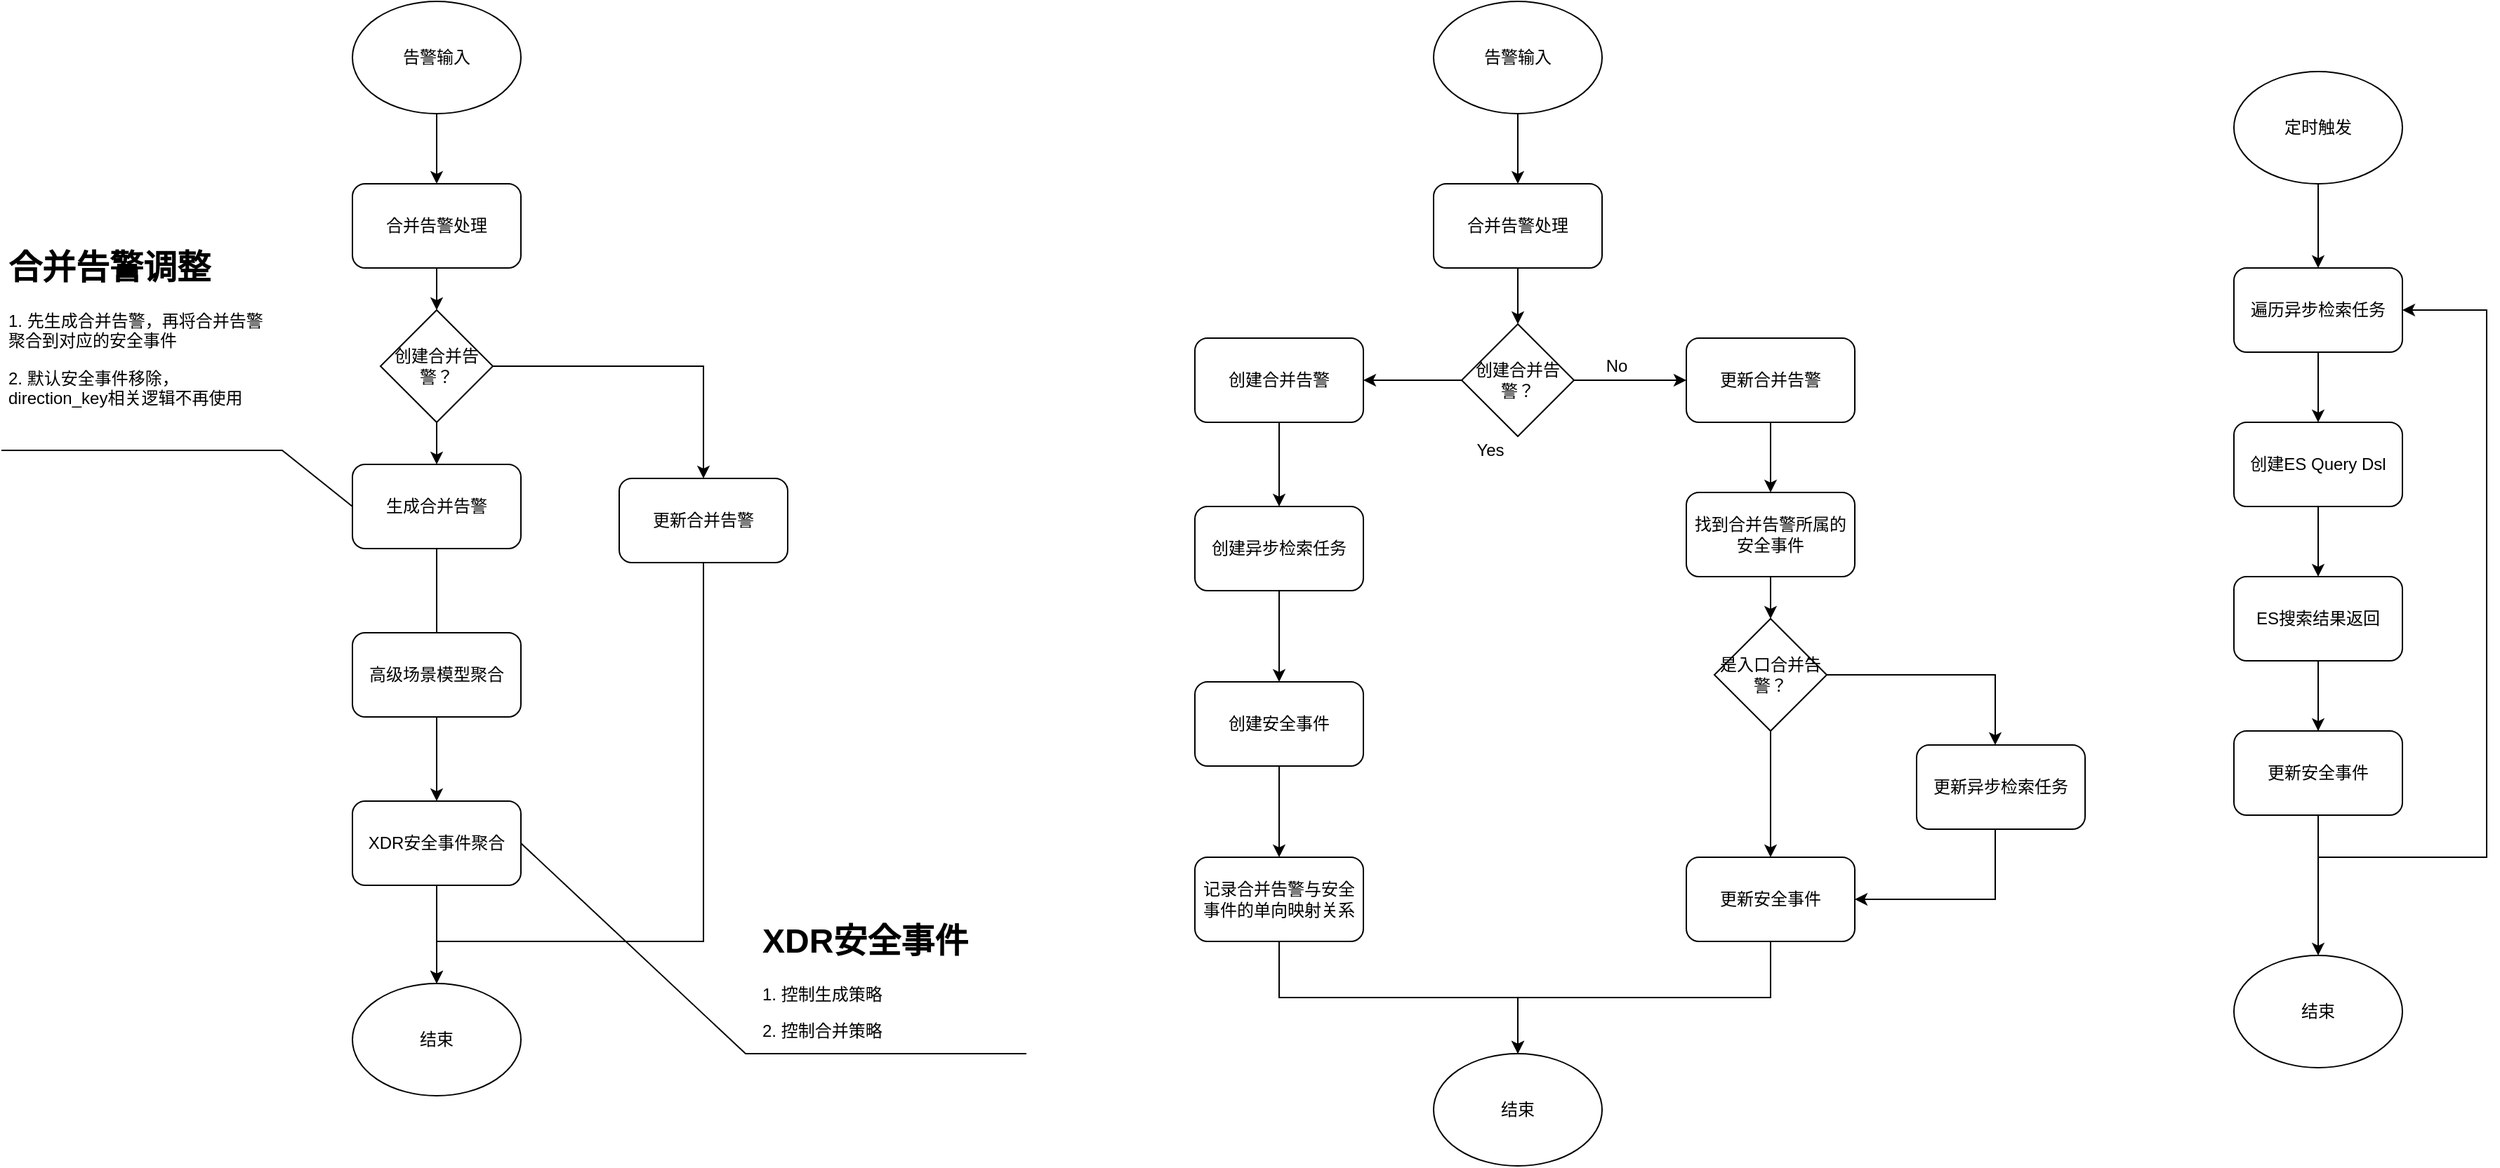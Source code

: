 <mxfile version="17.4.6" type="github">
  <diagram id="C5RBs43oDa-KdzZeNtuy" name="Page-1">
    <mxGraphModel dx="815" dy="487" grid="1" gridSize="10" guides="1" tooltips="1" connect="1" arrows="1" fold="1" page="1" pageScale="1" pageWidth="827" pageHeight="1169" math="0" shadow="0">
      <root>
        <mxCell id="WIyWlLk6GJQsqaUBKTNV-0" />
        <mxCell id="WIyWlLk6GJQsqaUBKTNV-1" parent="WIyWlLk6GJQsqaUBKTNV-0" />
        <mxCell id="bEND3ngXFf0bFGm5nGHD-9" value="" style="edgeStyle=orthogonalEdgeStyle;rounded=0;orthogonalLoop=1;jettySize=auto;html=1;" edge="1" parent="WIyWlLk6GJQsqaUBKTNV-1" source="bEND3ngXFf0bFGm5nGHD-7" target="bEND3ngXFf0bFGm5nGHD-8">
          <mxGeometry relative="1" as="geometry" />
        </mxCell>
        <mxCell id="bEND3ngXFf0bFGm5nGHD-7" value="告警输入" style="ellipse;whiteSpace=wrap;html=1;" vertex="1" parent="WIyWlLk6GJQsqaUBKTNV-1">
          <mxGeometry x="540" y="70" width="120" height="80" as="geometry" />
        </mxCell>
        <mxCell id="bEND3ngXFf0bFGm5nGHD-11" value="" style="edgeStyle=orthogonalEdgeStyle;rounded=0;orthogonalLoop=1;jettySize=auto;html=1;" edge="1" parent="WIyWlLk6GJQsqaUBKTNV-1" source="bEND3ngXFf0bFGm5nGHD-8" target="bEND3ngXFf0bFGm5nGHD-10">
          <mxGeometry relative="1" as="geometry" />
        </mxCell>
        <mxCell id="bEND3ngXFf0bFGm5nGHD-8" value="合并告警处理" style="rounded=1;whiteSpace=wrap;html=1;" vertex="1" parent="WIyWlLk6GJQsqaUBKTNV-1">
          <mxGeometry x="540" y="200" width="120" height="60" as="geometry" />
        </mxCell>
        <mxCell id="bEND3ngXFf0bFGm5nGHD-13" value="" style="edgeStyle=orthogonalEdgeStyle;rounded=0;orthogonalLoop=1;jettySize=auto;html=1;" edge="1" parent="WIyWlLk6GJQsqaUBKTNV-1" source="bEND3ngXFf0bFGm5nGHD-10" target="bEND3ngXFf0bFGm5nGHD-12">
          <mxGeometry relative="1" as="geometry" />
        </mxCell>
        <mxCell id="bEND3ngXFf0bFGm5nGHD-15" style="edgeStyle=orthogonalEdgeStyle;rounded=0;orthogonalLoop=1;jettySize=auto;html=1;" edge="1" parent="WIyWlLk6GJQsqaUBKTNV-1" source="bEND3ngXFf0bFGm5nGHD-10" target="bEND3ngXFf0bFGm5nGHD-14">
          <mxGeometry relative="1" as="geometry" />
        </mxCell>
        <mxCell id="bEND3ngXFf0bFGm5nGHD-10" value="创建合并告警？" style="rhombus;whiteSpace=wrap;html=1;" vertex="1" parent="WIyWlLk6GJQsqaUBKTNV-1">
          <mxGeometry x="560" y="290" width="80" height="80" as="geometry" />
        </mxCell>
        <mxCell id="bEND3ngXFf0bFGm5nGHD-20" value="" style="edgeStyle=orthogonalEdgeStyle;rounded=0;orthogonalLoop=1;jettySize=auto;html=1;" edge="1" parent="WIyWlLk6GJQsqaUBKTNV-1" source="bEND3ngXFf0bFGm5nGHD-12" target="bEND3ngXFf0bFGm5nGHD-18">
          <mxGeometry relative="1" as="geometry" />
        </mxCell>
        <mxCell id="bEND3ngXFf0bFGm5nGHD-12" value="生成合并告警" style="rounded=1;whiteSpace=wrap;html=1;" vertex="1" parent="WIyWlLk6GJQsqaUBKTNV-1">
          <mxGeometry x="540" y="400" width="120" height="60" as="geometry" />
        </mxCell>
        <mxCell id="bEND3ngXFf0bFGm5nGHD-17" style="edgeStyle=orthogonalEdgeStyle;rounded=0;orthogonalLoop=1;jettySize=auto;html=1;" edge="1" parent="WIyWlLk6GJQsqaUBKTNV-1" source="bEND3ngXFf0bFGm5nGHD-14" target="bEND3ngXFf0bFGm5nGHD-16">
          <mxGeometry relative="1" as="geometry">
            <Array as="points">
              <mxPoint x="790" y="740" />
              <mxPoint x="600" y="740" />
            </Array>
          </mxGeometry>
        </mxCell>
        <mxCell id="bEND3ngXFf0bFGm5nGHD-16" value="结束" style="ellipse;whiteSpace=wrap;html=1;" vertex="1" parent="WIyWlLk6GJQsqaUBKTNV-1">
          <mxGeometry x="540" y="770" width="120" height="80" as="geometry" />
        </mxCell>
        <mxCell id="bEND3ngXFf0bFGm5nGHD-14" value="更新合并告警" style="rounded=1;whiteSpace=wrap;html=1;" vertex="1" parent="WIyWlLk6GJQsqaUBKTNV-1">
          <mxGeometry x="730" y="410" width="120" height="60" as="geometry" />
        </mxCell>
        <mxCell id="bEND3ngXFf0bFGm5nGHD-21" style="edgeStyle=orthogonalEdgeStyle;rounded=0;orthogonalLoop=1;jettySize=auto;html=1;" edge="1" parent="WIyWlLk6GJQsqaUBKTNV-1" source="bEND3ngXFf0bFGm5nGHD-18" target="bEND3ngXFf0bFGm5nGHD-16">
          <mxGeometry relative="1" as="geometry" />
        </mxCell>
        <mxCell id="bEND3ngXFf0bFGm5nGHD-18" value="XDR安全事件聚合" style="rounded=1;whiteSpace=wrap;html=1;" vertex="1" parent="WIyWlLk6GJQsqaUBKTNV-1">
          <mxGeometry x="540" y="640" width="120" height="60" as="geometry" />
        </mxCell>
        <mxCell id="bEND3ngXFf0bFGm5nGHD-23" value="&lt;h1&gt;合并告警调整&lt;/h1&gt;&lt;p&gt;1. 先生成合并告警，再将合并告警聚合到对应的安全事件&lt;/p&gt;&lt;p&gt;2. 默认安全事件移除，direction_key相关逻辑不再使用&lt;/p&gt;" style="text;html=1;strokeColor=none;fillColor=none;spacing=5;spacingTop=-20;whiteSpace=wrap;overflow=hidden;rounded=0;" vertex="1" parent="WIyWlLk6GJQsqaUBKTNV-1">
          <mxGeometry x="290" y="240" width="190" height="150" as="geometry" />
        </mxCell>
        <mxCell id="bEND3ngXFf0bFGm5nGHD-27" value="" style="endArrow=none;html=1;rounded=0;endFill=0;exitX=1;exitY=0.5;exitDx=0;exitDy=0;" edge="1" parent="WIyWlLk6GJQsqaUBKTNV-1" source="bEND3ngXFf0bFGm5nGHD-18">
          <mxGeometry relative="1" as="geometry">
            <mxPoint x="690" y="634" as="sourcePoint" />
            <mxPoint x="1020" y="820" as="targetPoint" />
            <Array as="points">
              <mxPoint x="820" y="820" />
            </Array>
          </mxGeometry>
        </mxCell>
        <mxCell id="bEND3ngXFf0bFGm5nGHD-24" value="" style="endArrow=none;html=1;rounded=0;exitX=0;exitY=0.5;exitDx=0;exitDy=0;endFill=0;" edge="1" parent="WIyWlLk6GJQsqaUBKTNV-1" source="bEND3ngXFf0bFGm5nGHD-12">
          <mxGeometry relative="1" as="geometry">
            <mxPoint x="270" y="380" as="sourcePoint" />
            <mxPoint x="290" y="390" as="targetPoint" />
            <Array as="points">
              <mxPoint x="490" y="390" />
            </Array>
          </mxGeometry>
        </mxCell>
        <mxCell id="bEND3ngXFf0bFGm5nGHD-26" value="&lt;h1&gt;XDR安全事件&lt;/h1&gt;&lt;p&gt;1. 控制生成策略&lt;/p&gt;&lt;p&gt;2. 控制合并策略&lt;/p&gt;" style="text;html=1;strokeColor=none;fillColor=none;spacing=5;spacingTop=-20;whiteSpace=wrap;overflow=hidden;rounded=0;" vertex="1" parent="WIyWlLk6GJQsqaUBKTNV-1">
          <mxGeometry x="827" y="720" width="190" height="100" as="geometry" />
        </mxCell>
        <mxCell id="bEND3ngXFf0bFGm5nGHD-28" value="高级场景模型聚合" style="rounded=1;whiteSpace=wrap;html=1;" vertex="1" parent="WIyWlLk6GJQsqaUBKTNV-1">
          <mxGeometry x="540" y="520" width="120" height="60" as="geometry" />
        </mxCell>
        <mxCell id="bEND3ngXFf0bFGm5nGHD-32" value="" style="edgeStyle=orthogonalEdgeStyle;rounded=0;orthogonalLoop=1;jettySize=auto;html=1;endArrow=classic;endFill=1;" edge="1" parent="WIyWlLk6GJQsqaUBKTNV-1" source="bEND3ngXFf0bFGm5nGHD-30" target="bEND3ngXFf0bFGm5nGHD-31">
          <mxGeometry relative="1" as="geometry" />
        </mxCell>
        <mxCell id="bEND3ngXFf0bFGm5nGHD-30" value="告警输入" style="ellipse;whiteSpace=wrap;html=1;" vertex="1" parent="WIyWlLk6GJQsqaUBKTNV-1">
          <mxGeometry x="1310" y="70" width="120" height="80" as="geometry" />
        </mxCell>
        <mxCell id="bEND3ngXFf0bFGm5nGHD-34" value="" style="edgeStyle=orthogonalEdgeStyle;rounded=0;orthogonalLoop=1;jettySize=auto;html=1;endArrow=classic;endFill=1;" edge="1" parent="WIyWlLk6GJQsqaUBKTNV-1" source="bEND3ngXFf0bFGm5nGHD-31" target="bEND3ngXFf0bFGm5nGHD-33">
          <mxGeometry relative="1" as="geometry" />
        </mxCell>
        <mxCell id="bEND3ngXFf0bFGm5nGHD-31" value="合并告警处理" style="rounded=1;whiteSpace=wrap;html=1;" vertex="1" parent="WIyWlLk6GJQsqaUBKTNV-1">
          <mxGeometry x="1310" y="200" width="120" height="60" as="geometry" />
        </mxCell>
        <mxCell id="bEND3ngXFf0bFGm5nGHD-36" value="" style="edgeStyle=orthogonalEdgeStyle;rounded=0;orthogonalLoop=1;jettySize=auto;html=1;endArrow=classic;endFill=1;" edge="1" parent="WIyWlLk6GJQsqaUBKTNV-1" source="bEND3ngXFf0bFGm5nGHD-33" target="bEND3ngXFf0bFGm5nGHD-35">
          <mxGeometry relative="1" as="geometry" />
        </mxCell>
        <mxCell id="bEND3ngXFf0bFGm5nGHD-50" value="" style="edgeStyle=orthogonalEdgeStyle;rounded=0;orthogonalLoop=1;jettySize=auto;html=1;endArrow=classic;endFill=1;" edge="1" parent="WIyWlLk6GJQsqaUBKTNV-1" source="bEND3ngXFf0bFGm5nGHD-33" target="bEND3ngXFf0bFGm5nGHD-49">
          <mxGeometry relative="1" as="geometry" />
        </mxCell>
        <mxCell id="bEND3ngXFf0bFGm5nGHD-33" value="创建合并告警？" style="rhombus;whiteSpace=wrap;html=1;" vertex="1" parent="WIyWlLk6GJQsqaUBKTNV-1">
          <mxGeometry x="1330" y="300" width="80" height="80" as="geometry" />
        </mxCell>
        <mxCell id="bEND3ngXFf0bFGm5nGHD-38" value="" style="edgeStyle=orthogonalEdgeStyle;rounded=0;orthogonalLoop=1;jettySize=auto;html=1;endArrow=classic;endFill=1;" edge="1" parent="WIyWlLk6GJQsqaUBKTNV-1" source="bEND3ngXFf0bFGm5nGHD-35" target="bEND3ngXFf0bFGm5nGHD-37">
          <mxGeometry relative="1" as="geometry" />
        </mxCell>
        <mxCell id="bEND3ngXFf0bFGm5nGHD-35" value="更新合并告警" style="rounded=1;whiteSpace=wrap;html=1;" vertex="1" parent="WIyWlLk6GJQsqaUBKTNV-1">
          <mxGeometry x="1490" y="310" width="120" height="60" as="geometry" />
        </mxCell>
        <mxCell id="bEND3ngXFf0bFGm5nGHD-40" value="" style="edgeStyle=orthogonalEdgeStyle;rounded=0;orthogonalLoop=1;jettySize=auto;html=1;endArrow=classic;endFill=1;" edge="1" parent="WIyWlLk6GJQsqaUBKTNV-1" source="bEND3ngXFf0bFGm5nGHD-37" target="bEND3ngXFf0bFGm5nGHD-41">
          <mxGeometry relative="1" as="geometry">
            <mxPoint x="1550" y="540" as="targetPoint" />
          </mxGeometry>
        </mxCell>
        <mxCell id="bEND3ngXFf0bFGm5nGHD-37" value="找到合并告警所属的安全事件" style="rounded=1;whiteSpace=wrap;html=1;" vertex="1" parent="WIyWlLk6GJQsqaUBKTNV-1">
          <mxGeometry x="1490" y="420" width="120" height="60" as="geometry" />
        </mxCell>
        <mxCell id="bEND3ngXFf0bFGm5nGHD-45" value="" style="edgeStyle=orthogonalEdgeStyle;rounded=0;orthogonalLoop=1;jettySize=auto;html=1;endArrow=classic;endFill=1;" edge="1" parent="WIyWlLk6GJQsqaUBKTNV-1" source="bEND3ngXFf0bFGm5nGHD-41" target="bEND3ngXFf0bFGm5nGHD-43">
          <mxGeometry relative="1" as="geometry">
            <Array as="points">
              <mxPoint x="1710" y="550" />
            </Array>
          </mxGeometry>
        </mxCell>
        <mxCell id="bEND3ngXFf0bFGm5nGHD-47" style="edgeStyle=orthogonalEdgeStyle;rounded=0;orthogonalLoop=1;jettySize=auto;html=1;endArrow=classic;endFill=1;" edge="1" parent="WIyWlLk6GJQsqaUBKTNV-1" source="bEND3ngXFf0bFGm5nGHD-41" target="bEND3ngXFf0bFGm5nGHD-44">
          <mxGeometry relative="1" as="geometry" />
        </mxCell>
        <mxCell id="bEND3ngXFf0bFGm5nGHD-41" value="是入口合并告警？" style="rhombus;whiteSpace=wrap;html=1;" vertex="1" parent="WIyWlLk6GJQsqaUBKTNV-1">
          <mxGeometry x="1510" y="510" width="80" height="80" as="geometry" />
        </mxCell>
        <mxCell id="bEND3ngXFf0bFGm5nGHD-46" style="edgeStyle=orthogonalEdgeStyle;rounded=0;orthogonalLoop=1;jettySize=auto;html=1;entryX=1;entryY=0.5;entryDx=0;entryDy=0;endArrow=classic;endFill=1;" edge="1" parent="WIyWlLk6GJQsqaUBKTNV-1" source="bEND3ngXFf0bFGm5nGHD-43" target="bEND3ngXFf0bFGm5nGHD-44">
          <mxGeometry relative="1" as="geometry">
            <Array as="points">
              <mxPoint x="1710" y="710" />
            </Array>
          </mxGeometry>
        </mxCell>
        <mxCell id="bEND3ngXFf0bFGm5nGHD-43" value="更新异步检索任务" style="rounded=1;whiteSpace=wrap;html=1;" vertex="1" parent="WIyWlLk6GJQsqaUBKTNV-1">
          <mxGeometry x="1654" y="600" width="120" height="60" as="geometry" />
        </mxCell>
        <mxCell id="bEND3ngXFf0bFGm5nGHD-63" style="edgeStyle=orthogonalEdgeStyle;rounded=0;orthogonalLoop=1;jettySize=auto;html=1;endArrow=classic;endFill=1;" edge="1" parent="WIyWlLk6GJQsqaUBKTNV-1" source="bEND3ngXFf0bFGm5nGHD-44" target="bEND3ngXFf0bFGm5nGHD-61">
          <mxGeometry relative="1" as="geometry">
            <Array as="points">
              <mxPoint x="1550" y="780" />
              <mxPoint x="1370" y="780" />
            </Array>
          </mxGeometry>
        </mxCell>
        <mxCell id="bEND3ngXFf0bFGm5nGHD-44" value="更新安全事件" style="rounded=1;whiteSpace=wrap;html=1;" vertex="1" parent="WIyWlLk6GJQsqaUBKTNV-1">
          <mxGeometry x="1490" y="680" width="120" height="60" as="geometry" />
        </mxCell>
        <mxCell id="bEND3ngXFf0bFGm5nGHD-48" value="No" style="text;html=1;align=center;verticalAlign=middle;resizable=0;points=[];autosize=1;strokeColor=none;fillColor=none;" vertex="1" parent="WIyWlLk6GJQsqaUBKTNV-1">
          <mxGeometry x="1425" y="320" width="30" height="20" as="geometry" />
        </mxCell>
        <mxCell id="bEND3ngXFf0bFGm5nGHD-53" value="" style="edgeStyle=orthogonalEdgeStyle;rounded=0;orthogonalLoop=1;jettySize=auto;html=1;endArrow=classic;endFill=1;" edge="1" parent="WIyWlLk6GJQsqaUBKTNV-1" source="bEND3ngXFf0bFGm5nGHD-49" target="bEND3ngXFf0bFGm5nGHD-52">
          <mxGeometry relative="1" as="geometry" />
        </mxCell>
        <mxCell id="bEND3ngXFf0bFGm5nGHD-49" value="创建合并告警" style="rounded=1;whiteSpace=wrap;html=1;" vertex="1" parent="WIyWlLk6GJQsqaUBKTNV-1">
          <mxGeometry x="1140" y="310" width="120" height="60" as="geometry" />
        </mxCell>
        <mxCell id="bEND3ngXFf0bFGm5nGHD-51" value="Yes" style="text;html=1;align=center;verticalAlign=middle;resizable=0;points=[];autosize=1;strokeColor=none;fillColor=none;" vertex="1" parent="WIyWlLk6GJQsqaUBKTNV-1">
          <mxGeometry x="1335" y="380" width="30" height="20" as="geometry" />
        </mxCell>
        <mxCell id="bEND3ngXFf0bFGm5nGHD-55" value="" style="edgeStyle=orthogonalEdgeStyle;rounded=0;orthogonalLoop=1;jettySize=auto;html=1;endArrow=classic;endFill=1;" edge="1" parent="WIyWlLk6GJQsqaUBKTNV-1" source="bEND3ngXFf0bFGm5nGHD-52" target="bEND3ngXFf0bFGm5nGHD-54">
          <mxGeometry relative="1" as="geometry" />
        </mxCell>
        <mxCell id="bEND3ngXFf0bFGm5nGHD-52" value="创建异步检索任务" style="rounded=1;whiteSpace=wrap;html=1;" vertex="1" parent="WIyWlLk6GJQsqaUBKTNV-1">
          <mxGeometry x="1140" y="430" width="120" height="60" as="geometry" />
        </mxCell>
        <mxCell id="bEND3ngXFf0bFGm5nGHD-60" value="" style="edgeStyle=orthogonalEdgeStyle;rounded=0;orthogonalLoop=1;jettySize=auto;html=1;endArrow=classic;endFill=1;" edge="1" parent="WIyWlLk6GJQsqaUBKTNV-1" source="bEND3ngXFf0bFGm5nGHD-54" target="bEND3ngXFf0bFGm5nGHD-56">
          <mxGeometry relative="1" as="geometry" />
        </mxCell>
        <mxCell id="bEND3ngXFf0bFGm5nGHD-54" value="创建安全事件" style="rounded=1;whiteSpace=wrap;html=1;" vertex="1" parent="WIyWlLk6GJQsqaUBKTNV-1">
          <mxGeometry x="1140" y="555" width="120" height="60" as="geometry" />
        </mxCell>
        <mxCell id="bEND3ngXFf0bFGm5nGHD-62" style="edgeStyle=orthogonalEdgeStyle;rounded=0;orthogonalLoop=1;jettySize=auto;html=1;entryX=0.5;entryY=0;entryDx=0;entryDy=0;endArrow=classic;endFill=1;" edge="1" parent="WIyWlLk6GJQsqaUBKTNV-1" source="bEND3ngXFf0bFGm5nGHD-56" target="bEND3ngXFf0bFGm5nGHD-61">
          <mxGeometry relative="1" as="geometry">
            <Array as="points">
              <mxPoint x="1200" y="780" />
              <mxPoint x="1370" y="780" />
            </Array>
          </mxGeometry>
        </mxCell>
        <mxCell id="bEND3ngXFf0bFGm5nGHD-56" value="记录合并告警与安全事件的单向映射关系" style="rounded=1;whiteSpace=wrap;html=1;" vertex="1" parent="WIyWlLk6GJQsqaUBKTNV-1">
          <mxGeometry x="1140" y="680" width="120" height="60" as="geometry" />
        </mxCell>
        <mxCell id="bEND3ngXFf0bFGm5nGHD-65" value="" style="edgeStyle=orthogonalEdgeStyle;rounded=0;orthogonalLoop=1;jettySize=auto;html=1;endArrow=classic;endFill=1;" edge="1" parent="WIyWlLk6GJQsqaUBKTNV-1" source="bEND3ngXFf0bFGm5nGHD-57" target="bEND3ngXFf0bFGm5nGHD-64">
          <mxGeometry relative="1" as="geometry" />
        </mxCell>
        <mxCell id="bEND3ngXFf0bFGm5nGHD-57" value="遍历异步检索任务" style="rounded=1;whiteSpace=wrap;html=1;" vertex="1" parent="WIyWlLk6GJQsqaUBKTNV-1">
          <mxGeometry x="1880" y="260" width="120" height="60" as="geometry" />
        </mxCell>
        <mxCell id="bEND3ngXFf0bFGm5nGHD-59" value="" style="edgeStyle=orthogonalEdgeStyle;rounded=0;orthogonalLoop=1;jettySize=auto;html=1;endArrow=classic;endFill=1;" edge="1" parent="WIyWlLk6GJQsqaUBKTNV-1" source="bEND3ngXFf0bFGm5nGHD-58" target="bEND3ngXFf0bFGm5nGHD-57">
          <mxGeometry relative="1" as="geometry" />
        </mxCell>
        <mxCell id="bEND3ngXFf0bFGm5nGHD-58" value="定时触发" style="ellipse;whiteSpace=wrap;html=1;" vertex="1" parent="WIyWlLk6GJQsqaUBKTNV-1">
          <mxGeometry x="1880" y="120" width="120" height="80" as="geometry" />
        </mxCell>
        <mxCell id="bEND3ngXFf0bFGm5nGHD-61" value="结束" style="ellipse;whiteSpace=wrap;html=1;" vertex="1" parent="WIyWlLk6GJQsqaUBKTNV-1">
          <mxGeometry x="1310" y="820" width="120" height="80" as="geometry" />
        </mxCell>
        <mxCell id="bEND3ngXFf0bFGm5nGHD-67" value="" style="edgeStyle=orthogonalEdgeStyle;rounded=0;orthogonalLoop=1;jettySize=auto;html=1;endArrow=classic;endFill=1;" edge="1" parent="WIyWlLk6GJQsqaUBKTNV-1" source="bEND3ngXFf0bFGm5nGHD-64" target="bEND3ngXFf0bFGm5nGHD-66">
          <mxGeometry relative="1" as="geometry" />
        </mxCell>
        <mxCell id="bEND3ngXFf0bFGm5nGHD-64" value="创建ES Query Dsl" style="rounded=1;whiteSpace=wrap;html=1;" vertex="1" parent="WIyWlLk6GJQsqaUBKTNV-1">
          <mxGeometry x="1880" y="370" width="120" height="60" as="geometry" />
        </mxCell>
        <mxCell id="bEND3ngXFf0bFGm5nGHD-68" style="edgeStyle=orthogonalEdgeStyle;rounded=0;orthogonalLoop=1;jettySize=auto;html=1;entryX=1;entryY=0.5;entryDx=0;entryDy=0;endArrow=classic;endFill=1;" edge="1" parent="WIyWlLk6GJQsqaUBKTNV-1" source="bEND3ngXFf0bFGm5nGHD-66" target="bEND3ngXFf0bFGm5nGHD-57">
          <mxGeometry relative="1" as="geometry">
            <Array as="points">
              <mxPoint x="1940" y="680" />
              <mxPoint x="2060" y="680" />
              <mxPoint x="2060" y="290" />
            </Array>
          </mxGeometry>
        </mxCell>
        <mxCell id="bEND3ngXFf0bFGm5nGHD-70" value="" style="edgeStyle=orthogonalEdgeStyle;rounded=0;orthogonalLoop=1;jettySize=auto;html=1;endArrow=classic;endFill=1;" edge="1" parent="WIyWlLk6GJQsqaUBKTNV-1" source="bEND3ngXFf0bFGm5nGHD-66" target="bEND3ngXFf0bFGm5nGHD-69">
          <mxGeometry relative="1" as="geometry" />
        </mxCell>
        <mxCell id="bEND3ngXFf0bFGm5nGHD-66" value="ES搜索结果返回" style="rounded=1;whiteSpace=wrap;html=1;" vertex="1" parent="WIyWlLk6GJQsqaUBKTNV-1">
          <mxGeometry x="1880" y="480" width="120" height="60" as="geometry" />
        </mxCell>
        <mxCell id="bEND3ngXFf0bFGm5nGHD-72" value="" style="edgeStyle=orthogonalEdgeStyle;rounded=0;orthogonalLoop=1;jettySize=auto;html=1;endArrow=classic;endFill=1;" edge="1" parent="WIyWlLk6GJQsqaUBKTNV-1" source="bEND3ngXFf0bFGm5nGHD-69" target="bEND3ngXFf0bFGm5nGHD-71">
          <mxGeometry relative="1" as="geometry" />
        </mxCell>
        <mxCell id="bEND3ngXFf0bFGm5nGHD-69" value="更新安全事件" style="rounded=1;whiteSpace=wrap;html=1;" vertex="1" parent="WIyWlLk6GJQsqaUBKTNV-1">
          <mxGeometry x="1880" y="590" width="120" height="60" as="geometry" />
        </mxCell>
        <mxCell id="bEND3ngXFf0bFGm5nGHD-71" value="结束" style="ellipse;whiteSpace=wrap;html=1;" vertex="1" parent="WIyWlLk6GJQsqaUBKTNV-1">
          <mxGeometry x="1880" y="750" width="120" height="80" as="geometry" />
        </mxCell>
      </root>
    </mxGraphModel>
  </diagram>
</mxfile>
